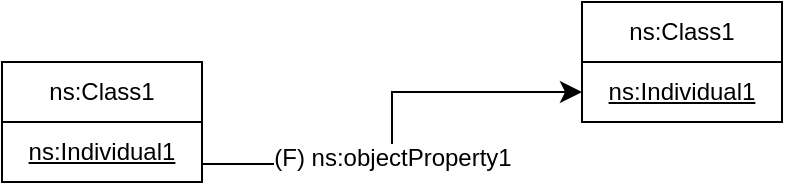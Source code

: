 <mxfile version="15.4.3" type="device"><diagram id="fKJbk5FCCx9KiRvAP19v" name="Page-1"><mxGraphModel dx="1350" dy="675" grid="1" gridSize="10" guides="1" tooltips="1" connect="1" arrows="1" fold="1" page="1" pageScale="1" pageWidth="827" pageHeight="1169" math="0" shadow="0"><root><mxCell id="0"/><mxCell id="1" parent="0"/><mxCell id="wWmwMtUup9MjDGMs5O4O-1" value="ns:Class1" style="rounded=0;whiteSpace=wrap;html=1;snapToPoint=1;points=[[0.1,0],[0.2,0],[0.3,0],[0.4,0],[0.5,0],[0.6,0],[0.7,0],[0.8,0],[0.9,0],[0,0.1],[0,0.3],[0,0.5],[0,0.7],[0,0.9],[0.1,1],[0.2,1],[0.3,1],[0.4,1],[0.5,1],[0.6,1],[0.7,1],[0.8,1],[0.9,1],[1,0.1],[1,0.3],[1,0.5],[1,0.7],[1,0.9]];" vertex="1" parent="1"><mxGeometry x="170" y="280" width="100" height="30" as="geometry"/></mxCell><mxCell id="wWmwMtUup9MjDGMs5O4O-2" value="&lt;u&gt;ns:Individual1&lt;/u&gt;" style="rounded=0;whiteSpace=wrap;html=1;snapToPoint=1;points=[[0.1,0],[0.2,0],[0.3,0],[0.4,0],[0.5,0],[0.6,0],[0.7,0],[0.8,0],[0.9,0],[0,0.1],[0,0.3],[0,0.5],[0,0.7],[0,0.9],[0.1,1],[0.2,1],[0.3,1],[0.4,1],[0.5,1],[0.6,1],[0.7,1],[0.8,1],[0.9,1],[1,0.1],[1,0.3],[1,0.5],[1,0.7],[1,0.9]];" vertex="1" parent="1"><mxGeometry x="170" y="310" width="100" height="30" as="geometry"/></mxCell><mxCell id="wWmwMtUup9MjDGMs5O4O-3" value="ns:Class1" style="rounded=0;whiteSpace=wrap;html=1;snapToPoint=1;points=[[0.1,0],[0.2,0],[0.3,0],[0.4,0],[0.5,0],[0.6,0],[0.7,0],[0.8,0],[0.9,0],[0,0.1],[0,0.3],[0,0.5],[0,0.7],[0,0.9],[0.1,1],[0.2,1],[0.3,1],[0.4,1],[0.5,1],[0.6,1],[0.7,1],[0.8,1],[0.9,1],[1,0.1],[1,0.3],[1,0.5],[1,0.7],[1,0.9]];" vertex="1" parent="1"><mxGeometry x="460" y="250" width="100" height="30" as="geometry"/></mxCell><mxCell id="wWmwMtUup9MjDGMs5O4O-4" value="&lt;u&gt;ns:Individual1&lt;/u&gt;" style="rounded=0;whiteSpace=wrap;html=1;snapToPoint=1;points=[[0.1,0],[0.2,0],[0.3,0],[0.4,0],[0.5,0],[0.6,0],[0.7,0],[0.8,0],[0.9,0],[0,0.1],[0,0.3],[0,0.5],[0,0.7],[0,0.9],[0.1,1],[0.2,1],[0.3,1],[0.4,1],[0.5,1],[0.6,1],[0.7,1],[0.8,1],[0.9,1],[1,0.1],[1,0.3],[1,0.5],[1,0.7],[1,0.9]];" vertex="1" parent="1"><mxGeometry x="460" y="280" width="100" height="30" as="geometry"/></mxCell><mxCell id="wWmwMtUup9MjDGMs5O4O-5" value="" style="endArrow=classic;html=1;exitX=1;exitY=0.7;exitDx=0;exitDy=0;endSize=8;arcSize=0;rounded=0;edgeStyle=orthogonalEdgeStyle;" edge="1" parent="1" source="wWmwMtUup9MjDGMs5O4O-2" target="wWmwMtUup9MjDGMs5O4O-4"><mxGeometry width="50" height="50" relative="1" as="geometry"><mxPoint x="310" y="350" as="sourcePoint"/><mxPoint x="507" y="350" as="targetPoint"/></mxGeometry></mxCell><mxCell id="wWmwMtUup9MjDGMs5O4O-6" value="(F) ns:objectProperty1 " style="text;html=1;align=center;verticalAlign=middle;resizable=0;points=[];labelBackgroundColor=#ffffff;" vertex="1" connectable="0" parent="wWmwMtUup9MjDGMs5O4O-5"><mxGeometry x="-0.127" relative="1" as="geometry"><mxPoint as="offset"/></mxGeometry></mxCell></root></mxGraphModel></diagram></mxfile>